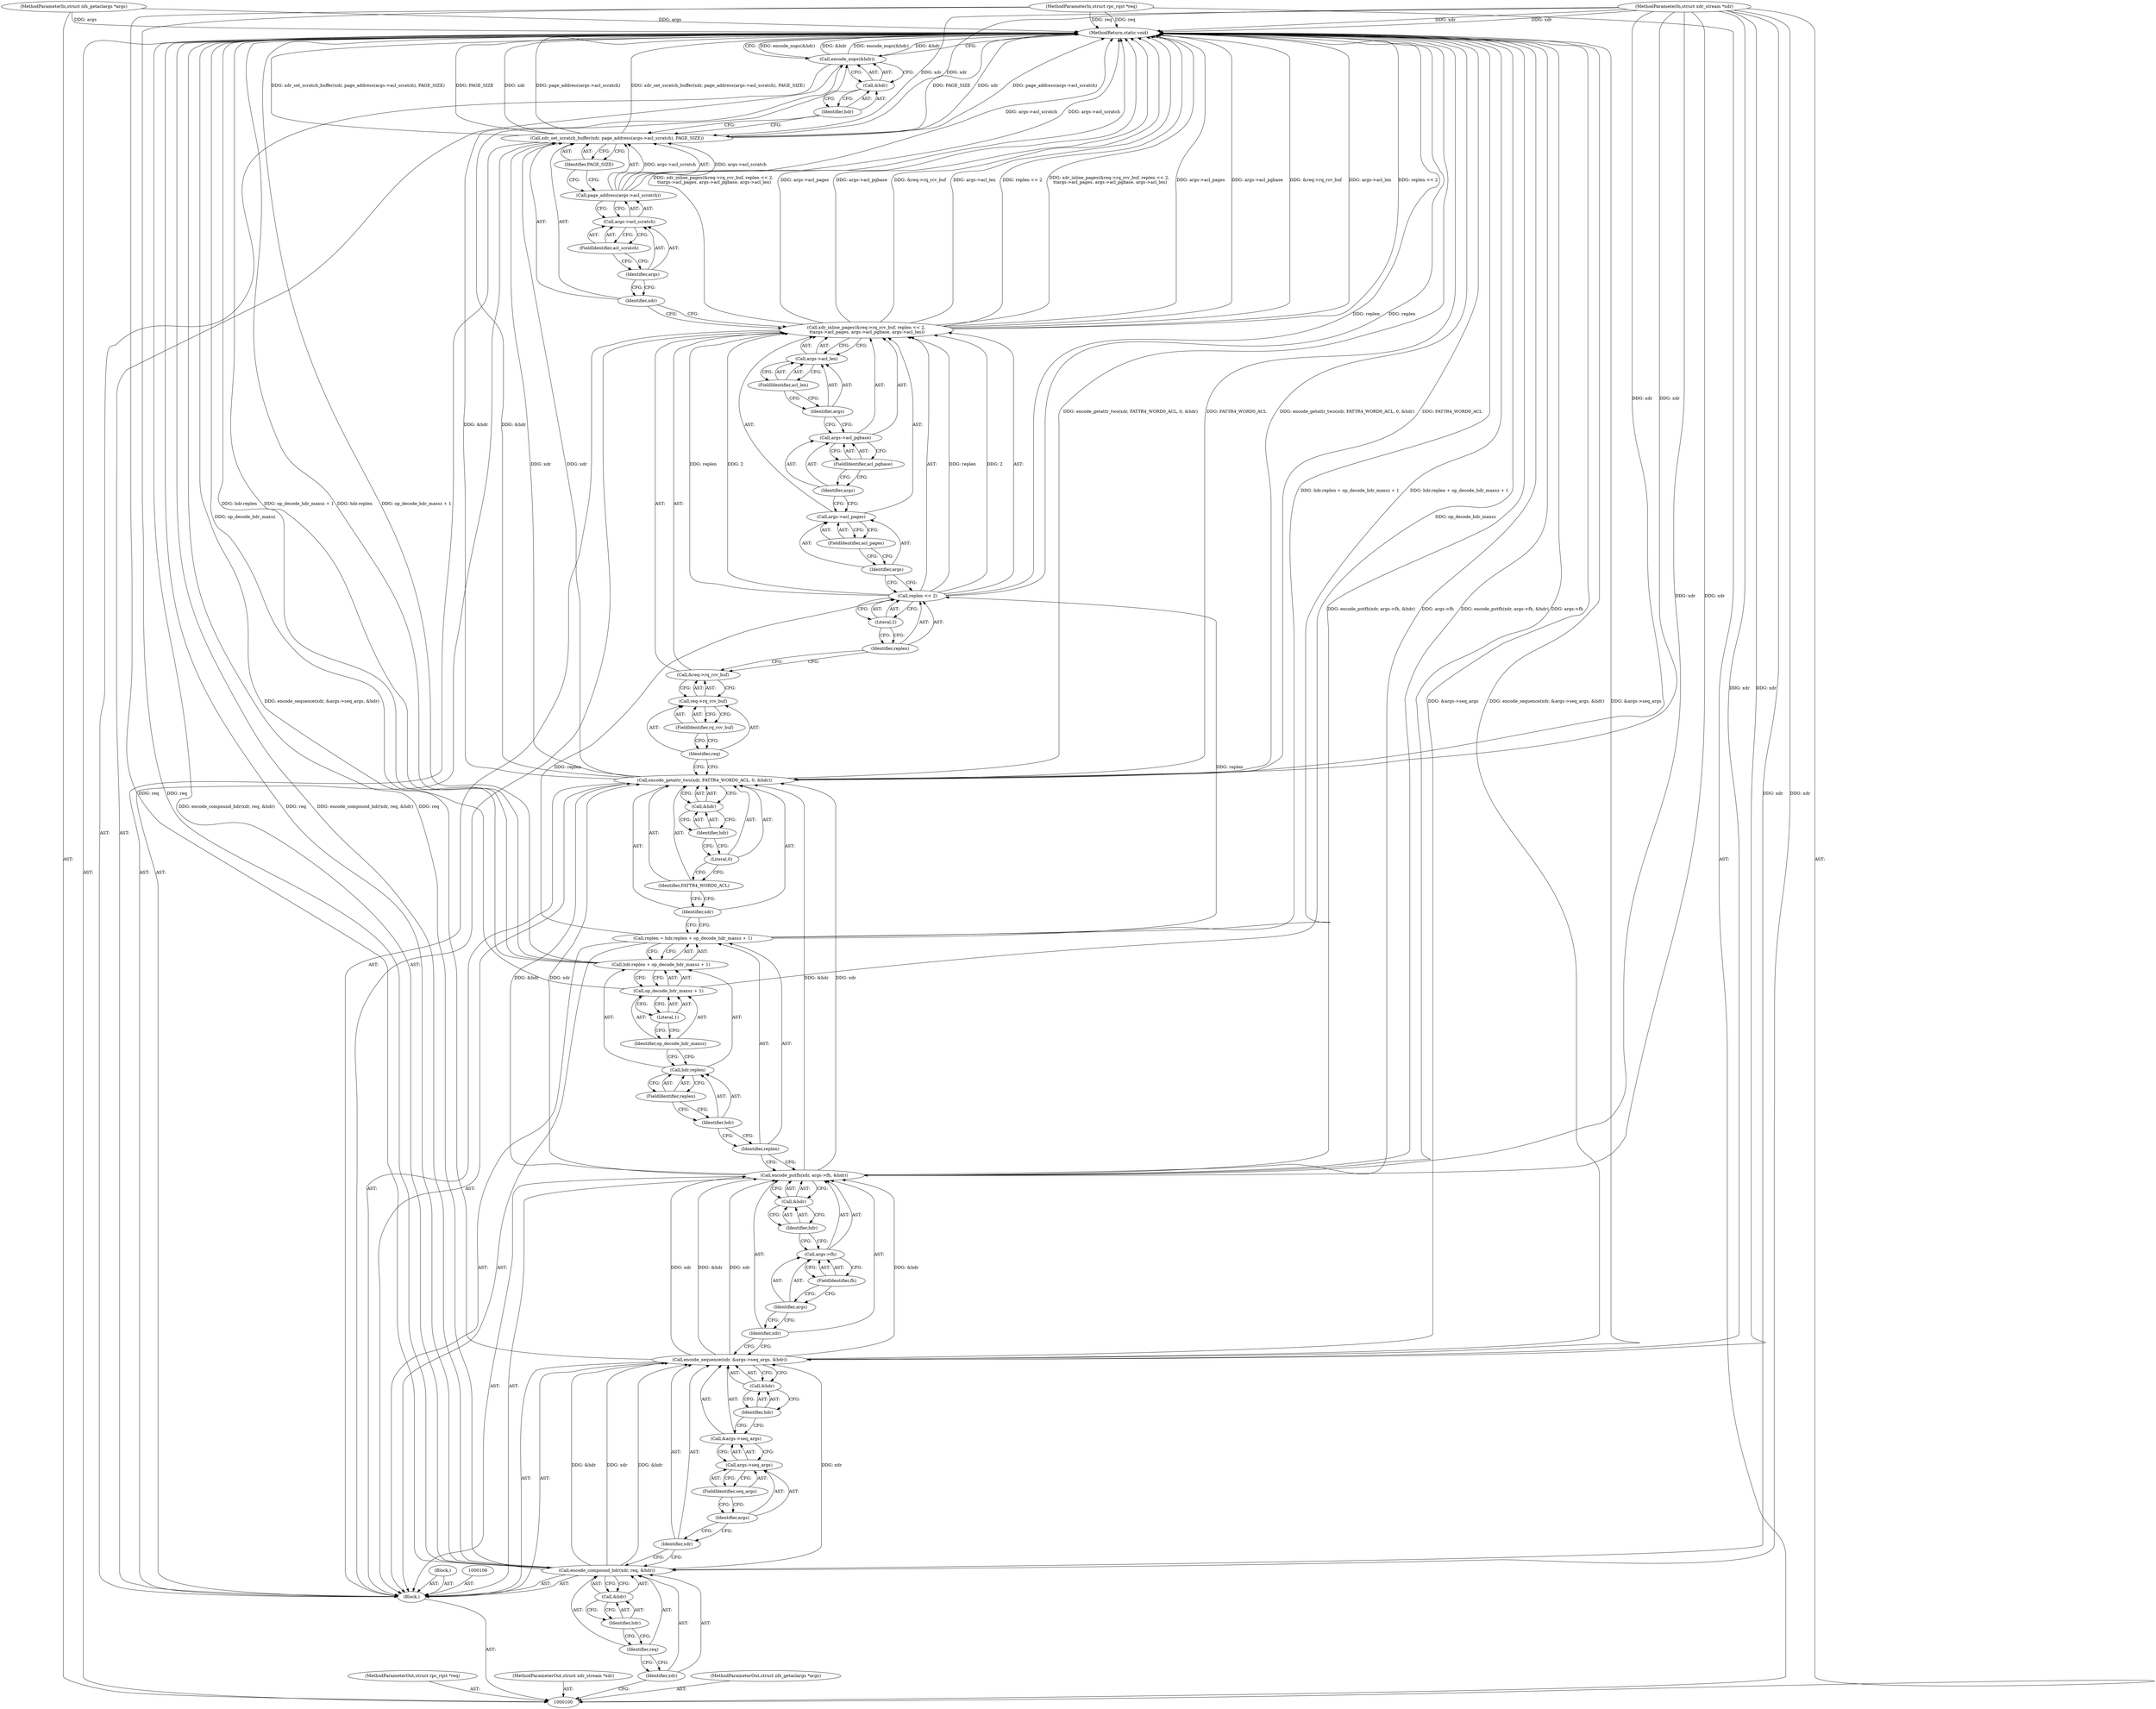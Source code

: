 digraph "0_linux_bf118a342f10dafe44b14451a1392c3254629a1f_4" {
"1000169" [label="(MethodReturn,static void)"];
"1000101" [label="(MethodParameterIn,struct rpc_rqst *req)"];
"1000255" [label="(MethodParameterOut,struct rpc_rqst *req)"];
"1000102" [label="(MethodParameterIn,struct xdr_stream *xdr)"];
"1000256" [label="(MethodParameterOut,struct xdr_stream *xdr)"];
"1000113" [label="(Identifier,xdr)"];
"1000112" [label="(Call,encode_sequence(xdr, &args->seq_args, &hdr))"];
"1000114" [label="(Call,&args->seq_args)"];
"1000115" [label="(Call,args->seq_args)"];
"1000116" [label="(Identifier,args)"];
"1000117" [label="(FieldIdentifier,seq_args)"];
"1000118" [label="(Call,&hdr)"];
"1000119" [label="(Identifier,hdr)"];
"1000121" [label="(Identifier,xdr)"];
"1000120" [label="(Call,encode_putfh(xdr, args->fh, &hdr))"];
"1000122" [label="(Call,args->fh)"];
"1000123" [label="(Identifier,args)"];
"1000124" [label="(FieldIdentifier,fh)"];
"1000125" [label="(Call,&hdr)"];
"1000126" [label="(Identifier,hdr)"];
"1000127" [label="(Call,replen = hdr.replen + op_decode_hdr_maxsz + 1)"];
"1000128" [label="(Identifier,replen)"];
"1000129" [label="(Call,hdr.replen + op_decode_hdr_maxsz + 1)"];
"1000130" [label="(Call,hdr.replen)"];
"1000131" [label="(Identifier,hdr)"];
"1000132" [label="(FieldIdentifier,replen)"];
"1000133" [label="(Call,op_decode_hdr_maxsz + 1)"];
"1000134" [label="(Identifier,op_decode_hdr_maxsz)"];
"1000135" [label="(Literal,1)"];
"1000136" [label="(Call,encode_getattr_two(xdr, FATTR4_WORD0_ACL, 0, &hdr))"];
"1000137" [label="(Identifier,xdr)"];
"1000138" [label="(Identifier,FATTR4_WORD0_ACL)"];
"1000139" [label="(Literal,0)"];
"1000140" [label="(Call,&hdr)"];
"1000141" [label="(Identifier,hdr)"];
"1000143" [label="(Call,&req->rq_rcv_buf)"];
"1000142" [label="(Call,xdr_inline_pages(&req->rq_rcv_buf, replen << 2,\n \t\targs->acl_pages, args->acl_pgbase, args->acl_len))"];
"1000144" [label="(Call,req->rq_rcv_buf)"];
"1000145" [label="(Identifier,req)"];
"1000146" [label="(FieldIdentifier,rq_rcv_buf)"];
"1000147" [label="(Call,replen << 2)"];
"1000148" [label="(Identifier,replen)"];
"1000149" [label="(Literal,2)"];
"1000153" [label="(Call,args->acl_pgbase)"];
"1000154" [label="(Identifier,args)"];
"1000155" [label="(FieldIdentifier,acl_pgbase)"];
"1000150" [label="(Call,args->acl_pages)"];
"1000151" [label="(Identifier,args)"];
"1000156" [label="(Call,args->acl_len)"];
"1000157" [label="(Identifier,args)"];
"1000158" [label="(FieldIdentifier,acl_len)"];
"1000152" [label="(FieldIdentifier,acl_pages)"];
"1000159" [label="(Call,xdr_set_scratch_buffer(xdr, page_address(args->acl_scratch), PAGE_SIZE))"];
"1000160" [label="(Identifier,xdr)"];
"1000161" [label="(Call,page_address(args->acl_scratch))"];
"1000162" [label="(Call,args->acl_scratch)"];
"1000163" [label="(Identifier,args)"];
"1000164" [label="(FieldIdentifier,acl_scratch)"];
"1000165" [label="(Identifier,PAGE_SIZE)"];
"1000167" [label="(Call,&hdr)"];
"1000168" [label="(Identifier,hdr)"];
"1000166" [label="(Call,encode_nops(&hdr))"];
"1000103" [label="(MethodParameterIn,struct nfs_getaclargs *args)"];
"1000257" [label="(MethodParameterOut,struct nfs_getaclargs *args)"];
"1000104" [label="(Block,)"];
"1000105" [label="(Block,)"];
"1000107" [label="(Call,encode_compound_hdr(xdr, req, &hdr))"];
"1000108" [label="(Identifier,xdr)"];
"1000109" [label="(Identifier,req)"];
"1000110" [label="(Call,&hdr)"];
"1000111" [label="(Identifier,hdr)"];
"1000169" -> "1000100"  [label="AST: "];
"1000169" -> "1000166"  [label="CFG: "];
"1000159" -> "1000169"  [label="DDG: xdr_set_scratch_buffer(xdr, page_address(args->acl_scratch), PAGE_SIZE)"];
"1000159" -> "1000169"  [label="DDG: PAGE_SIZE"];
"1000159" -> "1000169"  [label="DDG: xdr"];
"1000159" -> "1000169"  [label="DDG: page_address(args->acl_scratch)"];
"1000129" -> "1000169"  [label="DDG: hdr.replen"];
"1000129" -> "1000169"  [label="DDG: op_decode_hdr_maxsz + 1"];
"1000142" -> "1000169"  [label="DDG: xdr_inline_pages(&req->rq_rcv_buf, replen << 2,\n \t\targs->acl_pages, args->acl_pgbase, args->acl_len)"];
"1000142" -> "1000169"  [label="DDG: args->acl_pages"];
"1000142" -> "1000169"  [label="DDG: args->acl_pgbase"];
"1000142" -> "1000169"  [label="DDG: &req->rq_rcv_buf"];
"1000142" -> "1000169"  [label="DDG: args->acl_len"];
"1000142" -> "1000169"  [label="DDG: replen << 2"];
"1000107" -> "1000169"  [label="DDG: encode_compound_hdr(xdr, req, &hdr)"];
"1000107" -> "1000169"  [label="DDG: req"];
"1000166" -> "1000169"  [label="DDG: encode_nops(&hdr)"];
"1000166" -> "1000169"  [label="DDG: &hdr"];
"1000147" -> "1000169"  [label="DDG: replen"];
"1000161" -> "1000169"  [label="DDG: args->acl_scratch"];
"1000112" -> "1000169"  [label="DDG: &args->seq_args"];
"1000112" -> "1000169"  [label="DDG: encode_sequence(xdr, &args->seq_args, &hdr)"];
"1000127" -> "1000169"  [label="DDG: hdr.replen + op_decode_hdr_maxsz + 1"];
"1000103" -> "1000169"  [label="DDG: args"];
"1000133" -> "1000169"  [label="DDG: op_decode_hdr_maxsz"];
"1000102" -> "1000169"  [label="DDG: xdr"];
"1000101" -> "1000169"  [label="DDG: req"];
"1000120" -> "1000169"  [label="DDG: encode_putfh(xdr, args->fh, &hdr)"];
"1000120" -> "1000169"  [label="DDG: args->fh"];
"1000136" -> "1000169"  [label="DDG: encode_getattr_two(xdr, FATTR4_WORD0_ACL, 0, &hdr)"];
"1000136" -> "1000169"  [label="DDG: FATTR4_WORD0_ACL"];
"1000101" -> "1000100"  [label="AST: "];
"1000101" -> "1000169"  [label="DDG: req"];
"1000101" -> "1000107"  [label="DDG: req"];
"1000255" -> "1000100"  [label="AST: "];
"1000102" -> "1000100"  [label="AST: "];
"1000102" -> "1000169"  [label="DDG: xdr"];
"1000102" -> "1000107"  [label="DDG: xdr"];
"1000102" -> "1000112"  [label="DDG: xdr"];
"1000102" -> "1000120"  [label="DDG: xdr"];
"1000102" -> "1000136"  [label="DDG: xdr"];
"1000102" -> "1000159"  [label="DDG: xdr"];
"1000256" -> "1000100"  [label="AST: "];
"1000113" -> "1000112"  [label="AST: "];
"1000113" -> "1000107"  [label="CFG: "];
"1000116" -> "1000113"  [label="CFG: "];
"1000112" -> "1000104"  [label="AST: "];
"1000112" -> "1000118"  [label="CFG: "];
"1000113" -> "1000112"  [label="AST: "];
"1000114" -> "1000112"  [label="AST: "];
"1000118" -> "1000112"  [label="AST: "];
"1000121" -> "1000112"  [label="CFG: "];
"1000112" -> "1000169"  [label="DDG: &args->seq_args"];
"1000112" -> "1000169"  [label="DDG: encode_sequence(xdr, &args->seq_args, &hdr)"];
"1000107" -> "1000112"  [label="DDG: xdr"];
"1000107" -> "1000112"  [label="DDG: &hdr"];
"1000102" -> "1000112"  [label="DDG: xdr"];
"1000112" -> "1000120"  [label="DDG: xdr"];
"1000112" -> "1000120"  [label="DDG: &hdr"];
"1000114" -> "1000112"  [label="AST: "];
"1000114" -> "1000115"  [label="CFG: "];
"1000115" -> "1000114"  [label="AST: "];
"1000119" -> "1000114"  [label="CFG: "];
"1000115" -> "1000114"  [label="AST: "];
"1000115" -> "1000117"  [label="CFG: "];
"1000116" -> "1000115"  [label="AST: "];
"1000117" -> "1000115"  [label="AST: "];
"1000114" -> "1000115"  [label="CFG: "];
"1000116" -> "1000115"  [label="AST: "];
"1000116" -> "1000113"  [label="CFG: "];
"1000117" -> "1000116"  [label="CFG: "];
"1000117" -> "1000115"  [label="AST: "];
"1000117" -> "1000116"  [label="CFG: "];
"1000115" -> "1000117"  [label="CFG: "];
"1000118" -> "1000112"  [label="AST: "];
"1000118" -> "1000119"  [label="CFG: "];
"1000119" -> "1000118"  [label="AST: "];
"1000112" -> "1000118"  [label="CFG: "];
"1000119" -> "1000118"  [label="AST: "];
"1000119" -> "1000114"  [label="CFG: "];
"1000118" -> "1000119"  [label="CFG: "];
"1000121" -> "1000120"  [label="AST: "];
"1000121" -> "1000112"  [label="CFG: "];
"1000123" -> "1000121"  [label="CFG: "];
"1000120" -> "1000104"  [label="AST: "];
"1000120" -> "1000125"  [label="CFG: "];
"1000121" -> "1000120"  [label="AST: "];
"1000122" -> "1000120"  [label="AST: "];
"1000125" -> "1000120"  [label="AST: "];
"1000128" -> "1000120"  [label="CFG: "];
"1000120" -> "1000169"  [label="DDG: encode_putfh(xdr, args->fh, &hdr)"];
"1000120" -> "1000169"  [label="DDG: args->fh"];
"1000112" -> "1000120"  [label="DDG: xdr"];
"1000112" -> "1000120"  [label="DDG: &hdr"];
"1000102" -> "1000120"  [label="DDG: xdr"];
"1000120" -> "1000136"  [label="DDG: xdr"];
"1000120" -> "1000136"  [label="DDG: &hdr"];
"1000122" -> "1000120"  [label="AST: "];
"1000122" -> "1000124"  [label="CFG: "];
"1000123" -> "1000122"  [label="AST: "];
"1000124" -> "1000122"  [label="AST: "];
"1000126" -> "1000122"  [label="CFG: "];
"1000123" -> "1000122"  [label="AST: "];
"1000123" -> "1000121"  [label="CFG: "];
"1000124" -> "1000123"  [label="CFG: "];
"1000124" -> "1000122"  [label="AST: "];
"1000124" -> "1000123"  [label="CFG: "];
"1000122" -> "1000124"  [label="CFG: "];
"1000125" -> "1000120"  [label="AST: "];
"1000125" -> "1000126"  [label="CFG: "];
"1000126" -> "1000125"  [label="AST: "];
"1000120" -> "1000125"  [label="CFG: "];
"1000126" -> "1000125"  [label="AST: "];
"1000126" -> "1000122"  [label="CFG: "];
"1000125" -> "1000126"  [label="CFG: "];
"1000127" -> "1000104"  [label="AST: "];
"1000127" -> "1000129"  [label="CFG: "];
"1000128" -> "1000127"  [label="AST: "];
"1000129" -> "1000127"  [label="AST: "];
"1000137" -> "1000127"  [label="CFG: "];
"1000127" -> "1000169"  [label="DDG: hdr.replen + op_decode_hdr_maxsz + 1"];
"1000127" -> "1000147"  [label="DDG: replen"];
"1000128" -> "1000127"  [label="AST: "];
"1000128" -> "1000120"  [label="CFG: "];
"1000131" -> "1000128"  [label="CFG: "];
"1000129" -> "1000127"  [label="AST: "];
"1000129" -> "1000133"  [label="CFG: "];
"1000130" -> "1000129"  [label="AST: "];
"1000133" -> "1000129"  [label="AST: "];
"1000127" -> "1000129"  [label="CFG: "];
"1000129" -> "1000169"  [label="DDG: hdr.replen"];
"1000129" -> "1000169"  [label="DDG: op_decode_hdr_maxsz + 1"];
"1000130" -> "1000129"  [label="AST: "];
"1000130" -> "1000132"  [label="CFG: "];
"1000131" -> "1000130"  [label="AST: "];
"1000132" -> "1000130"  [label="AST: "];
"1000134" -> "1000130"  [label="CFG: "];
"1000131" -> "1000130"  [label="AST: "];
"1000131" -> "1000128"  [label="CFG: "];
"1000132" -> "1000131"  [label="CFG: "];
"1000132" -> "1000130"  [label="AST: "];
"1000132" -> "1000131"  [label="CFG: "];
"1000130" -> "1000132"  [label="CFG: "];
"1000133" -> "1000129"  [label="AST: "];
"1000133" -> "1000135"  [label="CFG: "];
"1000134" -> "1000133"  [label="AST: "];
"1000135" -> "1000133"  [label="AST: "];
"1000129" -> "1000133"  [label="CFG: "];
"1000133" -> "1000169"  [label="DDG: op_decode_hdr_maxsz"];
"1000134" -> "1000133"  [label="AST: "];
"1000134" -> "1000130"  [label="CFG: "];
"1000135" -> "1000134"  [label="CFG: "];
"1000135" -> "1000133"  [label="AST: "];
"1000135" -> "1000134"  [label="CFG: "];
"1000133" -> "1000135"  [label="CFG: "];
"1000136" -> "1000104"  [label="AST: "];
"1000136" -> "1000140"  [label="CFG: "];
"1000137" -> "1000136"  [label="AST: "];
"1000138" -> "1000136"  [label="AST: "];
"1000139" -> "1000136"  [label="AST: "];
"1000140" -> "1000136"  [label="AST: "];
"1000145" -> "1000136"  [label="CFG: "];
"1000136" -> "1000169"  [label="DDG: encode_getattr_two(xdr, FATTR4_WORD0_ACL, 0, &hdr)"];
"1000136" -> "1000169"  [label="DDG: FATTR4_WORD0_ACL"];
"1000120" -> "1000136"  [label="DDG: xdr"];
"1000120" -> "1000136"  [label="DDG: &hdr"];
"1000102" -> "1000136"  [label="DDG: xdr"];
"1000136" -> "1000159"  [label="DDG: xdr"];
"1000136" -> "1000166"  [label="DDG: &hdr"];
"1000137" -> "1000136"  [label="AST: "];
"1000137" -> "1000127"  [label="CFG: "];
"1000138" -> "1000137"  [label="CFG: "];
"1000138" -> "1000136"  [label="AST: "];
"1000138" -> "1000137"  [label="CFG: "];
"1000139" -> "1000138"  [label="CFG: "];
"1000139" -> "1000136"  [label="AST: "];
"1000139" -> "1000138"  [label="CFG: "];
"1000141" -> "1000139"  [label="CFG: "];
"1000140" -> "1000136"  [label="AST: "];
"1000140" -> "1000141"  [label="CFG: "];
"1000141" -> "1000140"  [label="AST: "];
"1000136" -> "1000140"  [label="CFG: "];
"1000141" -> "1000140"  [label="AST: "];
"1000141" -> "1000139"  [label="CFG: "];
"1000140" -> "1000141"  [label="CFG: "];
"1000143" -> "1000142"  [label="AST: "];
"1000143" -> "1000144"  [label="CFG: "];
"1000144" -> "1000143"  [label="AST: "];
"1000148" -> "1000143"  [label="CFG: "];
"1000142" -> "1000104"  [label="AST: "];
"1000142" -> "1000156"  [label="CFG: "];
"1000143" -> "1000142"  [label="AST: "];
"1000147" -> "1000142"  [label="AST: "];
"1000150" -> "1000142"  [label="AST: "];
"1000153" -> "1000142"  [label="AST: "];
"1000156" -> "1000142"  [label="AST: "];
"1000160" -> "1000142"  [label="CFG: "];
"1000142" -> "1000169"  [label="DDG: xdr_inline_pages(&req->rq_rcv_buf, replen << 2,\n \t\targs->acl_pages, args->acl_pgbase, args->acl_len)"];
"1000142" -> "1000169"  [label="DDG: args->acl_pages"];
"1000142" -> "1000169"  [label="DDG: args->acl_pgbase"];
"1000142" -> "1000169"  [label="DDG: &req->rq_rcv_buf"];
"1000142" -> "1000169"  [label="DDG: args->acl_len"];
"1000142" -> "1000169"  [label="DDG: replen << 2"];
"1000147" -> "1000142"  [label="DDG: replen"];
"1000147" -> "1000142"  [label="DDG: 2"];
"1000144" -> "1000143"  [label="AST: "];
"1000144" -> "1000146"  [label="CFG: "];
"1000145" -> "1000144"  [label="AST: "];
"1000146" -> "1000144"  [label="AST: "];
"1000143" -> "1000144"  [label="CFG: "];
"1000145" -> "1000144"  [label="AST: "];
"1000145" -> "1000136"  [label="CFG: "];
"1000146" -> "1000145"  [label="CFG: "];
"1000146" -> "1000144"  [label="AST: "];
"1000146" -> "1000145"  [label="CFG: "];
"1000144" -> "1000146"  [label="CFG: "];
"1000147" -> "1000142"  [label="AST: "];
"1000147" -> "1000149"  [label="CFG: "];
"1000148" -> "1000147"  [label="AST: "];
"1000149" -> "1000147"  [label="AST: "];
"1000151" -> "1000147"  [label="CFG: "];
"1000147" -> "1000169"  [label="DDG: replen"];
"1000147" -> "1000142"  [label="DDG: replen"];
"1000147" -> "1000142"  [label="DDG: 2"];
"1000127" -> "1000147"  [label="DDG: replen"];
"1000148" -> "1000147"  [label="AST: "];
"1000148" -> "1000143"  [label="CFG: "];
"1000149" -> "1000148"  [label="CFG: "];
"1000149" -> "1000147"  [label="AST: "];
"1000149" -> "1000148"  [label="CFG: "];
"1000147" -> "1000149"  [label="CFG: "];
"1000153" -> "1000142"  [label="AST: "];
"1000153" -> "1000155"  [label="CFG: "];
"1000154" -> "1000153"  [label="AST: "];
"1000155" -> "1000153"  [label="AST: "];
"1000157" -> "1000153"  [label="CFG: "];
"1000154" -> "1000153"  [label="AST: "];
"1000154" -> "1000150"  [label="CFG: "];
"1000155" -> "1000154"  [label="CFG: "];
"1000155" -> "1000153"  [label="AST: "];
"1000155" -> "1000154"  [label="CFG: "];
"1000153" -> "1000155"  [label="CFG: "];
"1000150" -> "1000142"  [label="AST: "];
"1000150" -> "1000152"  [label="CFG: "];
"1000151" -> "1000150"  [label="AST: "];
"1000152" -> "1000150"  [label="AST: "];
"1000154" -> "1000150"  [label="CFG: "];
"1000151" -> "1000150"  [label="AST: "];
"1000151" -> "1000147"  [label="CFG: "];
"1000152" -> "1000151"  [label="CFG: "];
"1000156" -> "1000142"  [label="AST: "];
"1000156" -> "1000158"  [label="CFG: "];
"1000157" -> "1000156"  [label="AST: "];
"1000158" -> "1000156"  [label="AST: "];
"1000142" -> "1000156"  [label="CFG: "];
"1000157" -> "1000156"  [label="AST: "];
"1000157" -> "1000153"  [label="CFG: "];
"1000158" -> "1000157"  [label="CFG: "];
"1000158" -> "1000156"  [label="AST: "];
"1000158" -> "1000157"  [label="CFG: "];
"1000156" -> "1000158"  [label="CFG: "];
"1000152" -> "1000150"  [label="AST: "];
"1000152" -> "1000151"  [label="CFG: "];
"1000150" -> "1000152"  [label="CFG: "];
"1000159" -> "1000104"  [label="AST: "];
"1000159" -> "1000165"  [label="CFG: "];
"1000160" -> "1000159"  [label="AST: "];
"1000161" -> "1000159"  [label="AST: "];
"1000165" -> "1000159"  [label="AST: "];
"1000168" -> "1000159"  [label="CFG: "];
"1000159" -> "1000169"  [label="DDG: xdr_set_scratch_buffer(xdr, page_address(args->acl_scratch), PAGE_SIZE)"];
"1000159" -> "1000169"  [label="DDG: PAGE_SIZE"];
"1000159" -> "1000169"  [label="DDG: xdr"];
"1000159" -> "1000169"  [label="DDG: page_address(args->acl_scratch)"];
"1000136" -> "1000159"  [label="DDG: xdr"];
"1000102" -> "1000159"  [label="DDG: xdr"];
"1000161" -> "1000159"  [label="DDG: args->acl_scratch"];
"1000160" -> "1000159"  [label="AST: "];
"1000160" -> "1000142"  [label="CFG: "];
"1000163" -> "1000160"  [label="CFG: "];
"1000161" -> "1000159"  [label="AST: "];
"1000161" -> "1000162"  [label="CFG: "];
"1000162" -> "1000161"  [label="AST: "];
"1000165" -> "1000161"  [label="CFG: "];
"1000161" -> "1000169"  [label="DDG: args->acl_scratch"];
"1000161" -> "1000159"  [label="DDG: args->acl_scratch"];
"1000162" -> "1000161"  [label="AST: "];
"1000162" -> "1000164"  [label="CFG: "];
"1000163" -> "1000162"  [label="AST: "];
"1000164" -> "1000162"  [label="AST: "];
"1000161" -> "1000162"  [label="CFG: "];
"1000163" -> "1000162"  [label="AST: "];
"1000163" -> "1000160"  [label="CFG: "];
"1000164" -> "1000163"  [label="CFG: "];
"1000164" -> "1000162"  [label="AST: "];
"1000164" -> "1000163"  [label="CFG: "];
"1000162" -> "1000164"  [label="CFG: "];
"1000165" -> "1000159"  [label="AST: "];
"1000165" -> "1000161"  [label="CFG: "];
"1000159" -> "1000165"  [label="CFG: "];
"1000167" -> "1000166"  [label="AST: "];
"1000167" -> "1000168"  [label="CFG: "];
"1000168" -> "1000167"  [label="AST: "];
"1000166" -> "1000167"  [label="CFG: "];
"1000168" -> "1000167"  [label="AST: "];
"1000168" -> "1000159"  [label="CFG: "];
"1000167" -> "1000168"  [label="CFG: "];
"1000166" -> "1000104"  [label="AST: "];
"1000166" -> "1000167"  [label="CFG: "];
"1000167" -> "1000166"  [label="AST: "];
"1000169" -> "1000166"  [label="CFG: "];
"1000166" -> "1000169"  [label="DDG: encode_nops(&hdr)"];
"1000166" -> "1000169"  [label="DDG: &hdr"];
"1000136" -> "1000166"  [label="DDG: &hdr"];
"1000103" -> "1000100"  [label="AST: "];
"1000103" -> "1000169"  [label="DDG: args"];
"1000257" -> "1000100"  [label="AST: "];
"1000104" -> "1000100"  [label="AST: "];
"1000105" -> "1000104"  [label="AST: "];
"1000106" -> "1000104"  [label="AST: "];
"1000107" -> "1000104"  [label="AST: "];
"1000112" -> "1000104"  [label="AST: "];
"1000120" -> "1000104"  [label="AST: "];
"1000127" -> "1000104"  [label="AST: "];
"1000136" -> "1000104"  [label="AST: "];
"1000142" -> "1000104"  [label="AST: "];
"1000159" -> "1000104"  [label="AST: "];
"1000166" -> "1000104"  [label="AST: "];
"1000105" -> "1000104"  [label="AST: "];
"1000107" -> "1000104"  [label="AST: "];
"1000107" -> "1000110"  [label="CFG: "];
"1000108" -> "1000107"  [label="AST: "];
"1000109" -> "1000107"  [label="AST: "];
"1000110" -> "1000107"  [label="AST: "];
"1000113" -> "1000107"  [label="CFG: "];
"1000107" -> "1000169"  [label="DDG: encode_compound_hdr(xdr, req, &hdr)"];
"1000107" -> "1000169"  [label="DDG: req"];
"1000102" -> "1000107"  [label="DDG: xdr"];
"1000101" -> "1000107"  [label="DDG: req"];
"1000107" -> "1000112"  [label="DDG: xdr"];
"1000107" -> "1000112"  [label="DDG: &hdr"];
"1000108" -> "1000107"  [label="AST: "];
"1000108" -> "1000100"  [label="CFG: "];
"1000109" -> "1000108"  [label="CFG: "];
"1000109" -> "1000107"  [label="AST: "];
"1000109" -> "1000108"  [label="CFG: "];
"1000111" -> "1000109"  [label="CFG: "];
"1000110" -> "1000107"  [label="AST: "];
"1000110" -> "1000111"  [label="CFG: "];
"1000111" -> "1000110"  [label="AST: "];
"1000107" -> "1000110"  [label="CFG: "];
"1000111" -> "1000110"  [label="AST: "];
"1000111" -> "1000109"  [label="CFG: "];
"1000110" -> "1000111"  [label="CFG: "];
}
